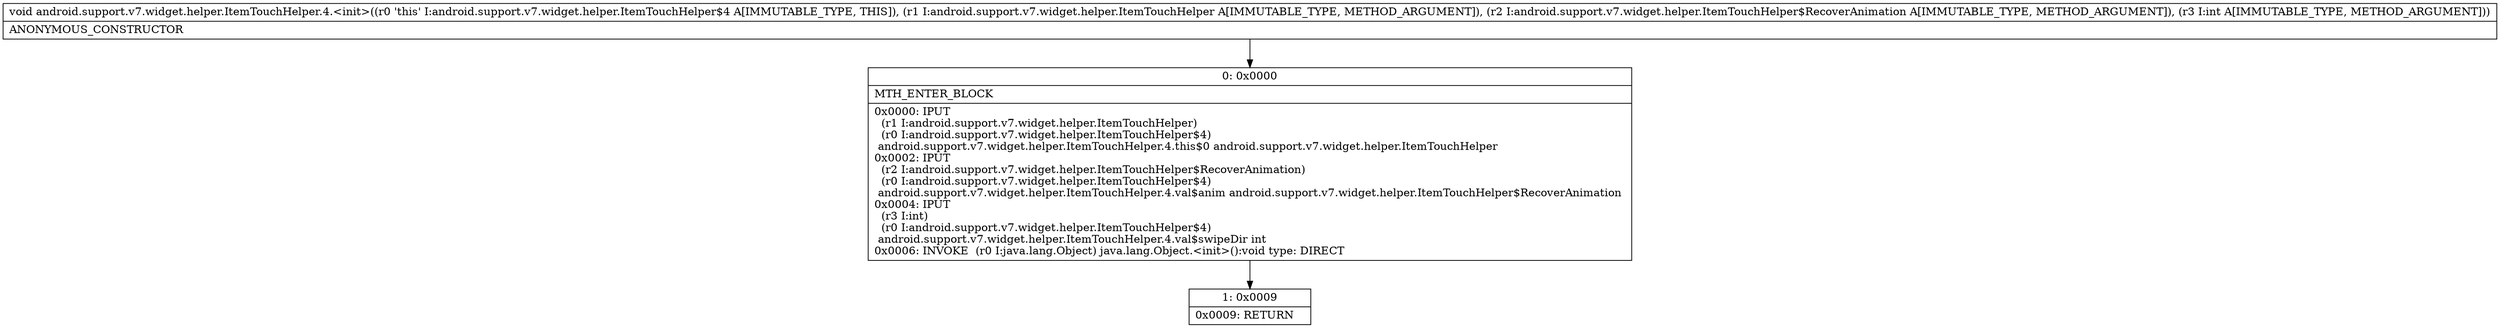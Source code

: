 digraph "CFG forandroid.support.v7.widget.helper.ItemTouchHelper.4.\<init\>(Landroid\/support\/v7\/widget\/helper\/ItemTouchHelper;Landroid\/support\/v7\/widget\/helper\/ItemTouchHelper$RecoverAnimation;I)V" {
Node_0 [shape=record,label="{0\:\ 0x0000|MTH_ENTER_BLOCK\l|0x0000: IPUT  \l  (r1 I:android.support.v7.widget.helper.ItemTouchHelper)\l  (r0 I:android.support.v7.widget.helper.ItemTouchHelper$4)\l android.support.v7.widget.helper.ItemTouchHelper.4.this$0 android.support.v7.widget.helper.ItemTouchHelper \l0x0002: IPUT  \l  (r2 I:android.support.v7.widget.helper.ItemTouchHelper$RecoverAnimation)\l  (r0 I:android.support.v7.widget.helper.ItemTouchHelper$4)\l android.support.v7.widget.helper.ItemTouchHelper.4.val$anim android.support.v7.widget.helper.ItemTouchHelper$RecoverAnimation \l0x0004: IPUT  \l  (r3 I:int)\l  (r0 I:android.support.v7.widget.helper.ItemTouchHelper$4)\l android.support.v7.widget.helper.ItemTouchHelper.4.val$swipeDir int \l0x0006: INVOKE  (r0 I:java.lang.Object) java.lang.Object.\<init\>():void type: DIRECT \l}"];
Node_1 [shape=record,label="{1\:\ 0x0009|0x0009: RETURN   \l}"];
MethodNode[shape=record,label="{void android.support.v7.widget.helper.ItemTouchHelper.4.\<init\>((r0 'this' I:android.support.v7.widget.helper.ItemTouchHelper$4 A[IMMUTABLE_TYPE, THIS]), (r1 I:android.support.v7.widget.helper.ItemTouchHelper A[IMMUTABLE_TYPE, METHOD_ARGUMENT]), (r2 I:android.support.v7.widget.helper.ItemTouchHelper$RecoverAnimation A[IMMUTABLE_TYPE, METHOD_ARGUMENT]), (r3 I:int A[IMMUTABLE_TYPE, METHOD_ARGUMENT]))  | ANONYMOUS_CONSTRUCTOR\l}"];
MethodNode -> Node_0;
Node_0 -> Node_1;
}

